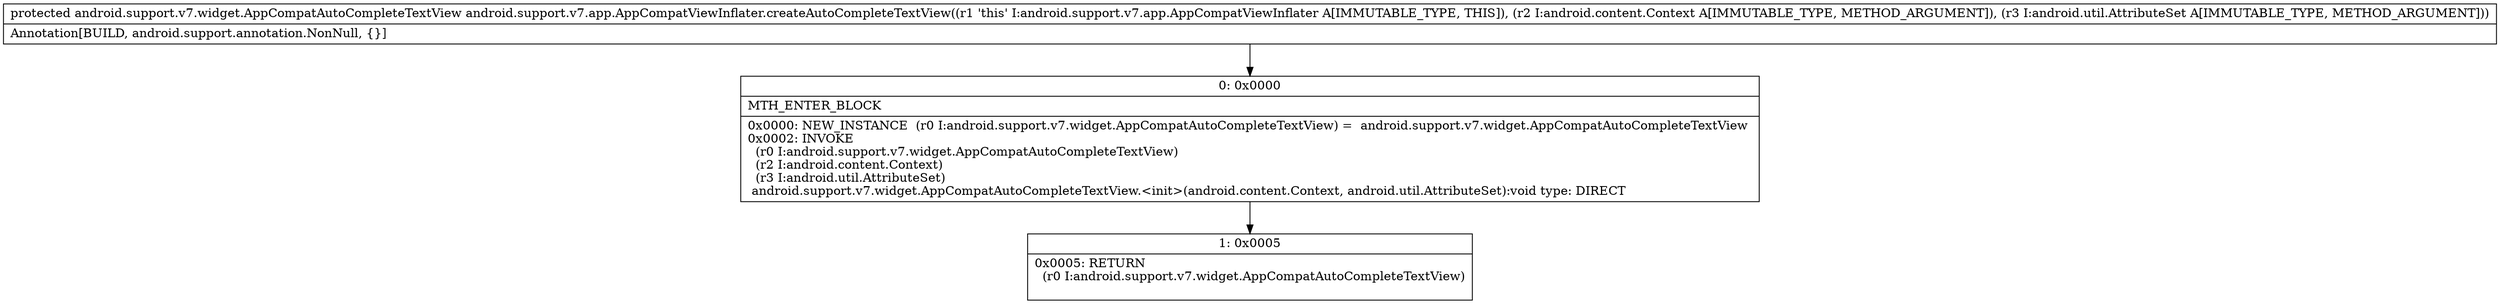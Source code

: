 digraph "CFG forandroid.support.v7.app.AppCompatViewInflater.createAutoCompleteTextView(Landroid\/content\/Context;Landroid\/util\/AttributeSet;)Landroid\/support\/v7\/widget\/AppCompatAutoCompleteTextView;" {
Node_0 [shape=record,label="{0\:\ 0x0000|MTH_ENTER_BLOCK\l|0x0000: NEW_INSTANCE  (r0 I:android.support.v7.widget.AppCompatAutoCompleteTextView) =  android.support.v7.widget.AppCompatAutoCompleteTextView \l0x0002: INVOKE  \l  (r0 I:android.support.v7.widget.AppCompatAutoCompleteTextView)\l  (r2 I:android.content.Context)\l  (r3 I:android.util.AttributeSet)\l android.support.v7.widget.AppCompatAutoCompleteTextView.\<init\>(android.content.Context, android.util.AttributeSet):void type: DIRECT \l}"];
Node_1 [shape=record,label="{1\:\ 0x0005|0x0005: RETURN  \l  (r0 I:android.support.v7.widget.AppCompatAutoCompleteTextView)\l \l}"];
MethodNode[shape=record,label="{protected android.support.v7.widget.AppCompatAutoCompleteTextView android.support.v7.app.AppCompatViewInflater.createAutoCompleteTextView((r1 'this' I:android.support.v7.app.AppCompatViewInflater A[IMMUTABLE_TYPE, THIS]), (r2 I:android.content.Context A[IMMUTABLE_TYPE, METHOD_ARGUMENT]), (r3 I:android.util.AttributeSet A[IMMUTABLE_TYPE, METHOD_ARGUMENT]))  | Annotation[BUILD, android.support.annotation.NonNull, \{\}]\l}"];
MethodNode -> Node_0;
Node_0 -> Node_1;
}

